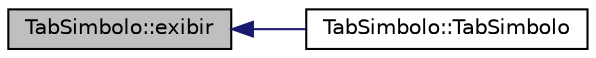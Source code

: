 digraph "TabSimbolo::exibir"
{
  edge [fontname="Helvetica",fontsize="10",labelfontname="Helvetica",labelfontsize="10"];
  node [fontname="Helvetica",fontsize="10",shape=record];
  rankdir="LR";
  Node21 [label="TabSimbolo::exibir",height=0.2,width=0.4,color="black", fillcolor="grey75", style="filled", fontcolor="black"];
  Node21 -> Node22 [dir="back",color="midnightblue",fontsize="10",style="solid",fontname="Helvetica"];
  Node22 [label="TabSimbolo::TabSimbolo",height=0.2,width=0.4,color="black", fillcolor="white", style="filled",URL="$class_tab_simbolo.html#acb104764e5d99afd88729263044f8fcb"];
}
